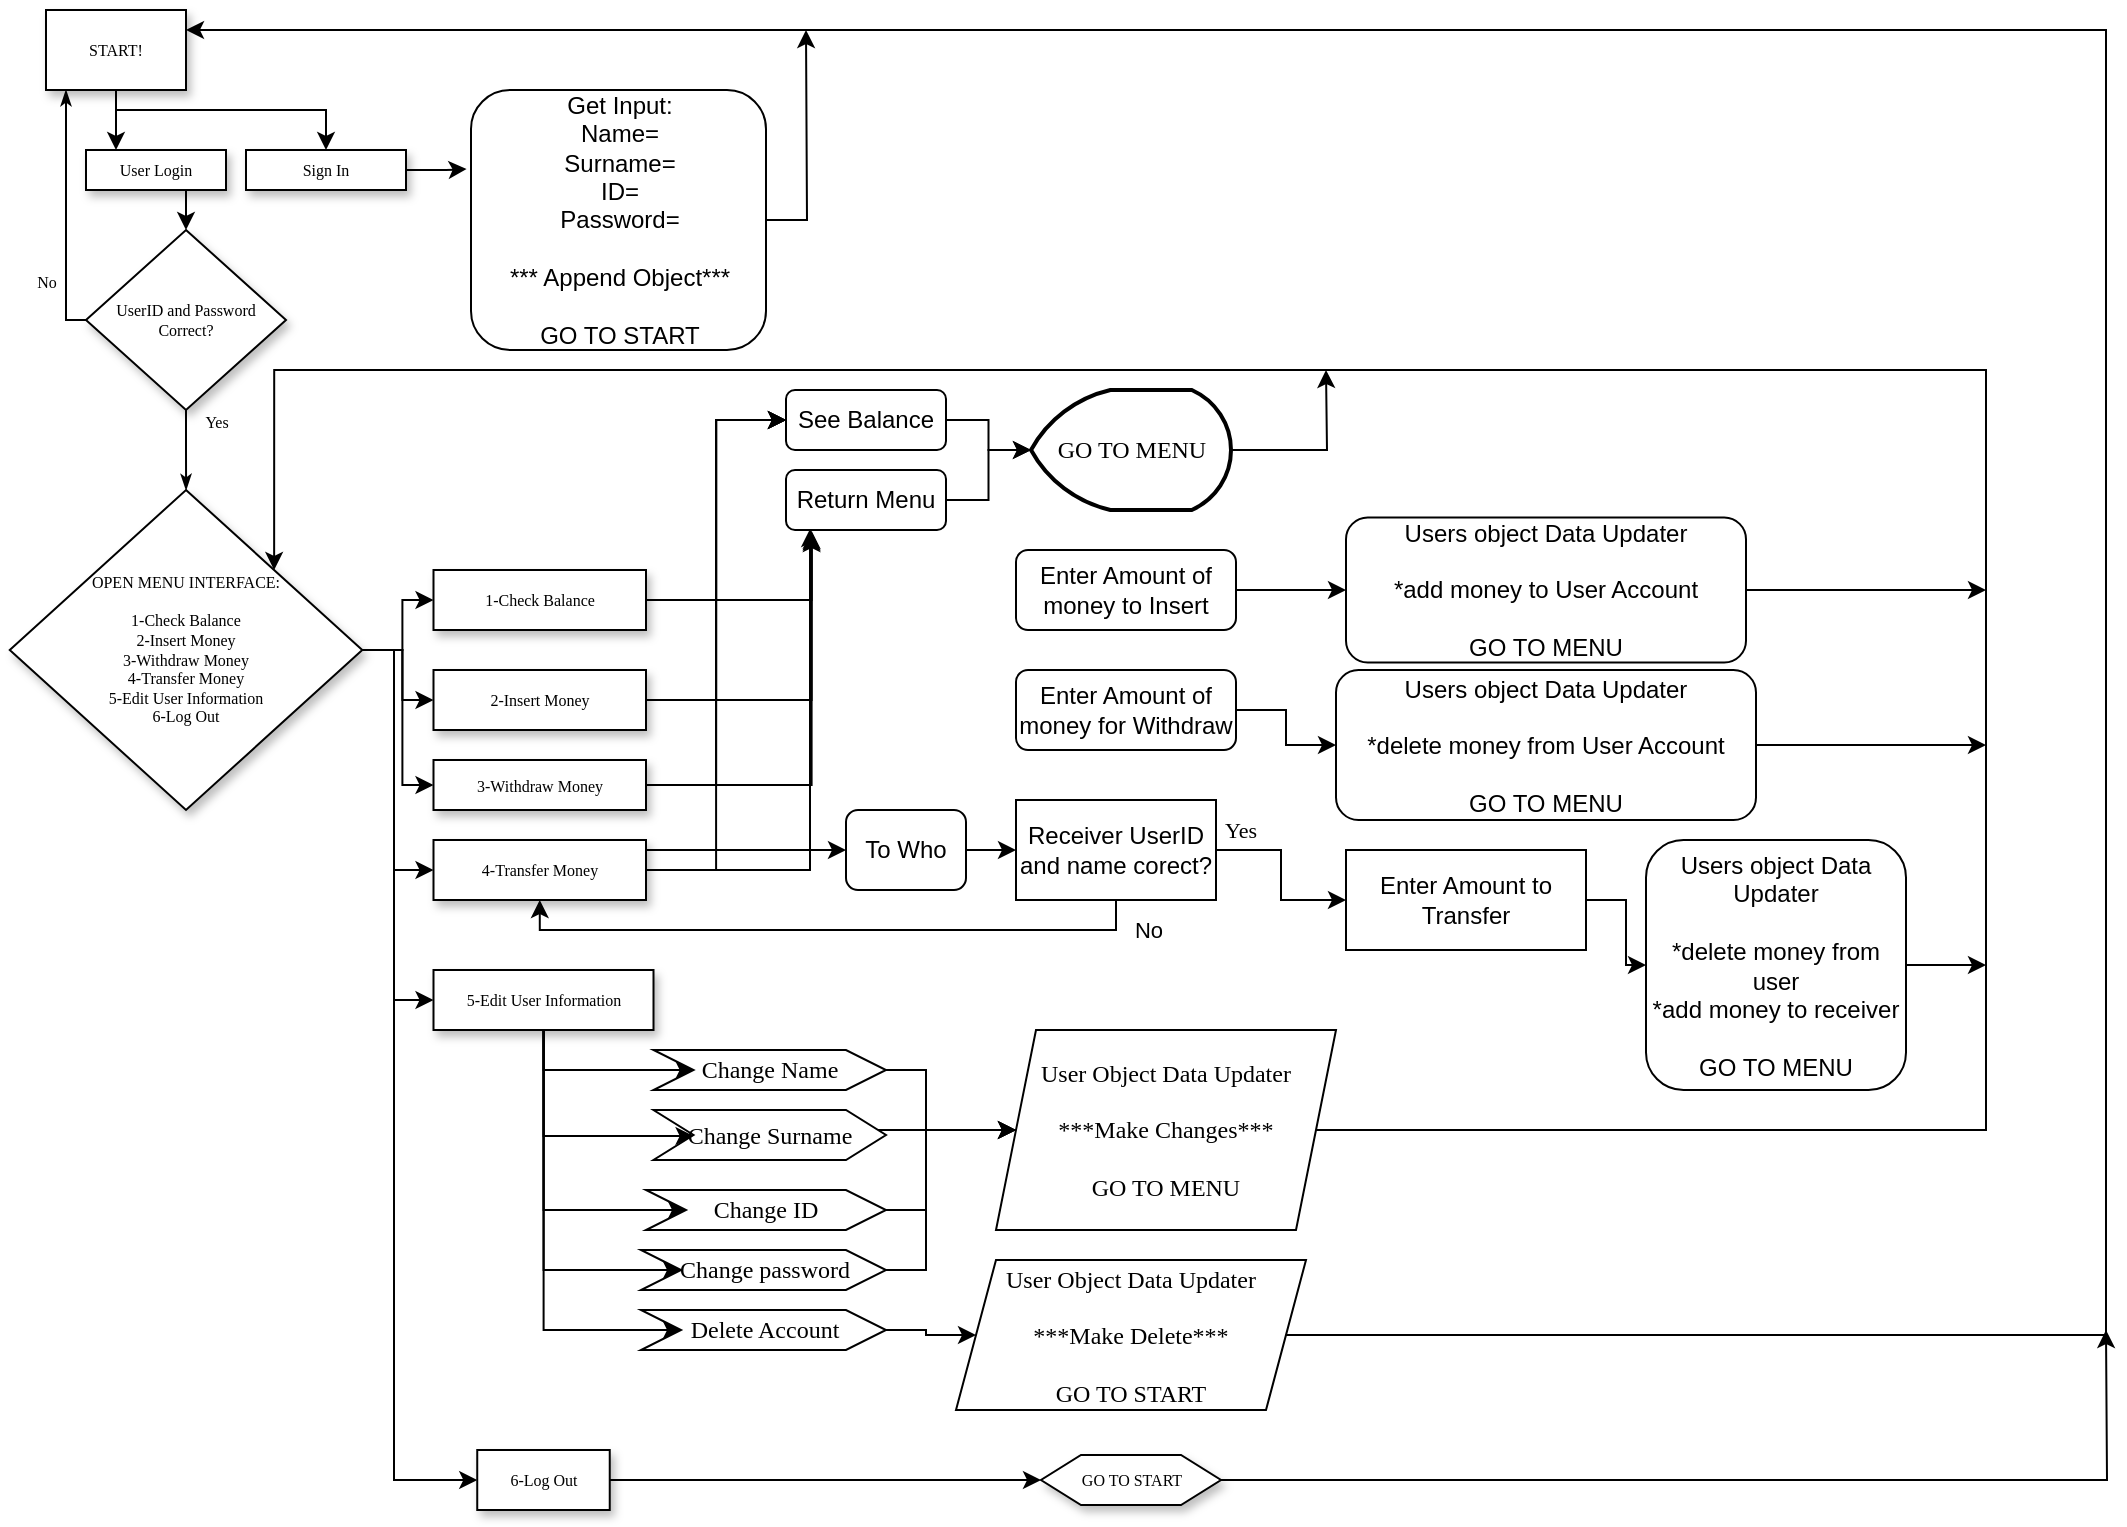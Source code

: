 <mxfile version="14.4.9" type="github"><diagram name="Page-1" id="edf60f1a-56cd-e834-aa8a-f176f3a09ee4"><mxGraphModel dx="1021" dy="447" grid="1" gridSize="10" guides="1" tooltips="1" connect="1" arrows="1" fold="1" page="1" pageScale="1" pageWidth="1100" pageHeight="850" background="#ffffff" math="0" shadow="0"><root><mxCell id="0"/><mxCell id="1" parent="0"/><mxCell id="NI_OE64ooF9KSunkWpmb-9" value="" style="edgeStyle=orthogonalEdgeStyle;rounded=0;orthogonalLoop=1;jettySize=auto;html=1;entryX=-0.015;entryY=0.304;entryDx=0;entryDy=0;entryPerimeter=0;" edge="1" parent="1" source="60e70716793133e9-4" target="NI_OE64ooF9KSunkWpmb-1"><mxGeometry relative="1" as="geometry"><mxPoint x="230" y="90" as="targetPoint"/></mxGeometry></mxCell><mxCell id="60e70716793133e9-4" value="Sign In" style="rounded=0;whiteSpace=wrap;html=1;shadow=1;labelBackgroundColor=none;strokeWidth=1;fontFamily=Verdana;fontSize=8;align=center;" parent="1" vertex="1"><mxGeometry x="120" y="80" width="80" height="20" as="geometry"/></mxCell><mxCell id="60e70716793133e9-33" value="Yes" style="edgeStyle=orthogonalEdgeStyle;rounded=0;html=1;labelBackgroundColor=none;startSize=5;endArrow=classicThin;endFill=1;endSize=5;jettySize=auto;orthogonalLoop=1;strokeWidth=1;fontFamily=Verdana;fontSize=8" parent="1" source="60e70716793133e9-5" target="60e70716793133e9-7" edge="1"><mxGeometry x="-0.712" y="15" relative="1" as="geometry"><mxPoint as="offset"/></mxGeometry></mxCell><mxCell id="60e70716793133e9-37" value="No" style="edgeStyle=orthogonalEdgeStyle;rounded=0;html=1;labelBackgroundColor=none;startSize=5;endArrow=classicThin;endFill=1;endSize=5;jettySize=auto;orthogonalLoop=1;strokeWidth=1;fontFamily=Verdana;fontSize=8;" parent="1" source="60e70716793133e9-5" target="9bFNuxdjmQAHWLrM7ZmA-5" edge="1"><mxGeometry x="-0.529" y="10" relative="1" as="geometry"><mxPoint as="offset"/><mxPoint x="50" y="42" as="targetPoint"/><Array as="points"><mxPoint x="30" y="165"/></Array></mxGeometry></mxCell><mxCell id="60e70716793133e9-5" value="UserID and Password Correct?" style="rhombus;whiteSpace=wrap;html=1;rounded=0;shadow=1;labelBackgroundColor=none;strokeWidth=1;fontFamily=Verdana;fontSize=8;align=center;" parent="1" vertex="1"><mxGeometry x="40" y="120" width="100" height="90" as="geometry"/></mxCell><mxCell id="NI_OE64ooF9KSunkWpmb-11" style="edgeStyle=orthogonalEdgeStyle;rounded=0;orthogonalLoop=1;jettySize=auto;html=1;entryX=0;entryY=0.5;entryDx=0;entryDy=0;" edge="1" parent="1" source="60e70716793133e9-7" target="9bFNuxdjmQAHWLrM7ZmA-14"><mxGeometry relative="1" as="geometry"/></mxCell><mxCell id="NI_OE64ooF9KSunkWpmb-18" style="edgeStyle=orthogonalEdgeStyle;rounded=0;orthogonalLoop=1;jettySize=auto;html=1;entryX=0;entryY=0.5;entryDx=0;entryDy=0;" edge="1" parent="1" source="60e70716793133e9-7" target="9bFNuxdjmQAHWLrM7ZmA-15"><mxGeometry relative="1" as="geometry"/></mxCell><mxCell id="NI_OE64ooF9KSunkWpmb-19" style="edgeStyle=orthogonalEdgeStyle;rounded=0;orthogonalLoop=1;jettySize=auto;html=1;entryX=0;entryY=0.5;entryDx=0;entryDy=0;" edge="1" parent="1" source="60e70716793133e9-7" target="9bFNuxdjmQAHWLrM7ZmA-16"><mxGeometry relative="1" as="geometry"/></mxCell><mxCell id="NI_OE64ooF9KSunkWpmb-22" style="edgeStyle=orthogonalEdgeStyle;rounded=0;orthogonalLoop=1;jettySize=auto;html=1;entryX=0;entryY=0.5;entryDx=0;entryDy=0;" edge="1" parent="1" source="60e70716793133e9-7" target="9bFNuxdjmQAHWLrM7ZmA-17"><mxGeometry relative="1" as="geometry"><Array as="points"><mxPoint x="194" y="330"/><mxPoint x="194" y="440"/></Array></mxGeometry></mxCell><mxCell id="NI_OE64ooF9KSunkWpmb-26" style="edgeStyle=orthogonalEdgeStyle;rounded=0;orthogonalLoop=1;jettySize=auto;html=1;entryX=0;entryY=0.5;entryDx=0;entryDy=0;" edge="1" parent="1" source="60e70716793133e9-7" target="9bFNuxdjmQAHWLrM7ZmA-18"><mxGeometry relative="1" as="geometry"><Array as="points"><mxPoint x="194" y="330"/><mxPoint x="194" y="505"/></Array></mxGeometry></mxCell><mxCell id="NI_OE64ooF9KSunkWpmb-43" style="edgeStyle=orthogonalEdgeStyle;rounded=0;orthogonalLoop=1;jettySize=auto;html=1;entryX=0;entryY=0.5;entryDx=0;entryDy=0;" edge="1" parent="1" source="60e70716793133e9-7" target="9bFNuxdjmQAHWLrM7ZmA-19"><mxGeometry relative="1" as="geometry"><Array as="points"><mxPoint x="194" y="330"/><mxPoint x="194" y="745"/></Array></mxGeometry></mxCell><mxCell id="60e70716793133e9-7" value="OPEN MENU INTERFACE:&lt;br&gt;&lt;br&gt;1-Check Balance&lt;br&gt;2-Insert Money&lt;br&gt;3-Withdraw Money&lt;br&gt;4-Transfer Money&lt;br&gt;5-Edit User Information&lt;br&gt;6-Log Out" style="rhombus;whiteSpace=wrap;html=1;rounded=0;shadow=1;labelBackgroundColor=none;strokeWidth=1;fontFamily=Verdana;fontSize=8;align=center;" parent="1" vertex="1"><mxGeometry x="1.88" y="250" width="176.25" height="160" as="geometry"/></mxCell><mxCell id="9bFNuxdjmQAHWLrM7ZmA-9" style="edgeStyle=orthogonalEdgeStyle;rounded=0;orthogonalLoop=1;jettySize=auto;html=1;entryX=0.5;entryY=0;entryDx=0;entryDy=0;" parent="1" source="9bFNuxdjmQAHWLrM7ZmA-4" target="60e70716793133e9-5" edge="1"><mxGeometry relative="1" as="geometry"><Array as="points"><mxPoint x="90" y="110"/><mxPoint x="90" y="110"/></Array></mxGeometry></mxCell><mxCell id="9bFNuxdjmQAHWLrM7ZmA-4" value="User Login" style="rounded=0;whiteSpace=wrap;html=1;shadow=1;labelBackgroundColor=none;strokeWidth=1;fontFamily=Verdana;fontSize=8;align=center;" parent="1" vertex="1"><mxGeometry x="40" y="80" width="70" height="20" as="geometry"/></mxCell><mxCell id="NI_OE64ooF9KSunkWpmb-6" value="" style="edgeStyle=orthogonalEdgeStyle;rounded=0;orthogonalLoop=1;jettySize=auto;html=1;" edge="1" parent="1" source="9bFNuxdjmQAHWLrM7ZmA-5" target="9bFNuxdjmQAHWLrM7ZmA-4"><mxGeometry relative="1" as="geometry"><Array as="points"><mxPoint x="55" y="70"/><mxPoint x="55" y="70"/></Array></mxGeometry></mxCell><mxCell id="NI_OE64ooF9KSunkWpmb-7" style="edgeStyle=orthogonalEdgeStyle;rounded=0;orthogonalLoop=1;jettySize=auto;html=1;entryX=0.5;entryY=0;entryDx=0;entryDy=0;" edge="1" parent="1" source="9bFNuxdjmQAHWLrM7ZmA-5" target="60e70716793133e9-4"><mxGeometry relative="1" as="geometry"><Array as="points"><mxPoint x="55" y="60"/><mxPoint x="160" y="60"/></Array></mxGeometry></mxCell><mxCell id="9bFNuxdjmQAHWLrM7ZmA-5" value="START!" style="rounded=0;whiteSpace=wrap;html=1;shadow=1;labelBackgroundColor=none;strokeWidth=1;fontFamily=Verdana;fontSize=8;align=center;" parent="1" vertex="1"><mxGeometry x="20" y="10" width="70" height="40" as="geometry"/></mxCell><mxCell id="NI_OE64ooF9KSunkWpmb-45" style="edgeStyle=orthogonalEdgeStyle;rounded=0;orthogonalLoop=1;jettySize=auto;html=1;entryX=0;entryY=0.5;entryDx=0;entryDy=0;" edge="1" parent="1" source="9bFNuxdjmQAHWLrM7ZmA-14" target="9bFNuxdjmQAHWLrM7ZmA-26"><mxGeometry relative="1" as="geometry"/></mxCell><mxCell id="NI_OE64ooF9KSunkWpmb-46" style="edgeStyle=orthogonalEdgeStyle;rounded=0;orthogonalLoop=1;jettySize=auto;html=1;entryX=0.16;entryY=1.039;entryDx=0;entryDy=0;entryPerimeter=0;" edge="1" parent="1" source="9bFNuxdjmQAHWLrM7ZmA-14" target="9bFNuxdjmQAHWLrM7ZmA-27"><mxGeometry relative="1" as="geometry"/></mxCell><mxCell id="9bFNuxdjmQAHWLrM7ZmA-14" value="1-Check Balance" style="rounded=0;whiteSpace=wrap;html=1;shadow=1;labelBackgroundColor=none;strokeWidth=1;fontFamily=Verdana;fontSize=8;align=center;" parent="1" vertex="1"><mxGeometry x="213.75" y="290" width="106.25" height="30" as="geometry"/></mxCell><mxCell id="NI_OE64ooF9KSunkWpmb-47" style="edgeStyle=orthogonalEdgeStyle;rounded=0;orthogonalLoop=1;jettySize=auto;html=1;entryX=0;entryY=0.5;entryDx=0;entryDy=0;" edge="1" parent="1" source="9bFNuxdjmQAHWLrM7ZmA-15" target="9bFNuxdjmQAHWLrM7ZmA-26"><mxGeometry relative="1" as="geometry"/></mxCell><mxCell id="NI_OE64ooF9KSunkWpmb-48" style="edgeStyle=orthogonalEdgeStyle;rounded=0;orthogonalLoop=1;jettySize=auto;html=1;entryX=0.16;entryY=1.011;entryDx=0;entryDy=0;entryPerimeter=0;" edge="1" parent="1" source="9bFNuxdjmQAHWLrM7ZmA-15" target="9bFNuxdjmQAHWLrM7ZmA-27"><mxGeometry relative="1" as="geometry"/></mxCell><mxCell id="9bFNuxdjmQAHWLrM7ZmA-15" value="2-Insert Money" style="rounded=0;whiteSpace=wrap;html=1;shadow=1;labelBackgroundColor=none;strokeWidth=1;fontFamily=Verdana;fontSize=8;align=center;" parent="1" vertex="1"><mxGeometry x="213.75" y="340" width="106.25" height="30" as="geometry"/></mxCell><mxCell id="NI_OE64ooF9KSunkWpmb-49" style="edgeStyle=orthogonalEdgeStyle;rounded=0;orthogonalLoop=1;jettySize=auto;html=1;entryX=0;entryY=0.5;entryDx=0;entryDy=0;" edge="1" parent="1" source="9bFNuxdjmQAHWLrM7ZmA-16" target="9bFNuxdjmQAHWLrM7ZmA-26"><mxGeometry relative="1" as="geometry"/></mxCell><mxCell id="NI_OE64ooF9KSunkWpmb-50" style="edgeStyle=orthogonalEdgeStyle;rounded=0;orthogonalLoop=1;jettySize=auto;html=1;entryX=0.16;entryY=1.067;entryDx=0;entryDy=0;entryPerimeter=0;" edge="1" parent="1" source="9bFNuxdjmQAHWLrM7ZmA-16" target="9bFNuxdjmQAHWLrM7ZmA-27"><mxGeometry relative="1" as="geometry"/></mxCell><mxCell id="9bFNuxdjmQAHWLrM7ZmA-16" value="3-Withdraw Money" style="rounded=0;whiteSpace=wrap;html=1;shadow=1;labelBackgroundColor=none;strokeWidth=1;fontFamily=Verdana;fontSize=8;align=center;" parent="1" vertex="1"><mxGeometry x="213.75" y="385" width="106.25" height="25" as="geometry"/></mxCell><mxCell id="9bFNuxdjmQAHWLrM7ZmA-46" style="edgeStyle=orthogonalEdgeStyle;rounded=0;orthogonalLoop=1;jettySize=auto;html=1;entryX=0;entryY=0.5;entryDx=0;entryDy=0;" parent="1" source="9bFNuxdjmQAHWLrM7ZmA-17" target="9bFNuxdjmQAHWLrM7ZmA-41" edge="1"><mxGeometry relative="1" as="geometry"><Array as="points"><mxPoint x="350" y="430"/><mxPoint x="350" y="430"/></Array></mxGeometry></mxCell><mxCell id="NI_OE64ooF9KSunkWpmb-51" style="edgeStyle=orthogonalEdgeStyle;rounded=0;orthogonalLoop=1;jettySize=auto;html=1;entryX=0;entryY=0.5;entryDx=0;entryDy=0;" edge="1" parent="1" source="9bFNuxdjmQAHWLrM7ZmA-17" target="9bFNuxdjmQAHWLrM7ZmA-26"><mxGeometry relative="1" as="geometry"/></mxCell><mxCell id="NI_OE64ooF9KSunkWpmb-52" style="edgeStyle=orthogonalEdgeStyle;rounded=0;orthogonalLoop=1;jettySize=auto;html=1;entryX=0.15;entryY=0.983;entryDx=0;entryDy=0;entryPerimeter=0;" edge="1" parent="1" source="9bFNuxdjmQAHWLrM7ZmA-17" target="9bFNuxdjmQAHWLrM7ZmA-27"><mxGeometry relative="1" as="geometry"/></mxCell><mxCell id="9bFNuxdjmQAHWLrM7ZmA-17" value="4-Transfer Money" style="rounded=0;whiteSpace=wrap;html=1;shadow=1;labelBackgroundColor=none;strokeWidth=1;fontFamily=Verdana;fontSize=8;align=center;" parent="1" vertex="1"><mxGeometry x="213.75" y="425" width="106.25" height="30" as="geometry"/></mxCell><mxCell id="NI_OE64ooF9KSunkWpmb-32" style="edgeStyle=orthogonalEdgeStyle;rounded=0;orthogonalLoop=1;jettySize=auto;html=1;entryX=0;entryY=0.5;entryDx=0;entryDy=0;" edge="1" parent="1" source="9bFNuxdjmQAHWLrM7ZmA-18" target="9bFNuxdjmQAHWLrM7ZmA-59"><mxGeometry relative="1" as="geometry"><Array as="points"><mxPoint x="269" y="573"/><mxPoint x="344" y="573"/></Array></mxGeometry></mxCell><mxCell id="NI_OE64ooF9KSunkWpmb-33" style="edgeStyle=orthogonalEdgeStyle;rounded=0;orthogonalLoop=1;jettySize=auto;html=1;entryX=0;entryY=0.5;entryDx=0;entryDy=0;" edge="1" parent="1" source="9bFNuxdjmQAHWLrM7ZmA-18" target="9bFNuxdjmQAHWLrM7ZmA-57"><mxGeometry relative="1" as="geometry"/></mxCell><mxCell id="NI_OE64ooF9KSunkWpmb-34" style="edgeStyle=orthogonalEdgeStyle;rounded=0;orthogonalLoop=1;jettySize=auto;html=1;entryX=0;entryY=0.5;entryDx=0;entryDy=0;" edge="1" parent="1" source="9bFNuxdjmQAHWLrM7ZmA-18" target="9bFNuxdjmQAHWLrM7ZmA-60"><mxGeometry relative="1" as="geometry"><Array as="points"><mxPoint x="269" y="610"/></Array></mxGeometry></mxCell><mxCell id="NI_OE64ooF9KSunkWpmb-35" style="edgeStyle=orthogonalEdgeStyle;rounded=0;orthogonalLoop=1;jettySize=auto;html=1;entryX=0;entryY=0.5;entryDx=0;entryDy=0;" edge="1" parent="1" source="9bFNuxdjmQAHWLrM7ZmA-18" target="9bFNuxdjmQAHWLrM7ZmA-61"><mxGeometry relative="1" as="geometry"><Array as="points"><mxPoint x="269" y="640"/></Array></mxGeometry></mxCell><mxCell id="NI_OE64ooF9KSunkWpmb-36" style="edgeStyle=orthogonalEdgeStyle;rounded=0;orthogonalLoop=1;jettySize=auto;html=1;entryX=0;entryY=0.5;entryDx=0;entryDy=0;" edge="1" parent="1" source="9bFNuxdjmQAHWLrM7ZmA-18" target="9bFNuxdjmQAHWLrM7ZmA-64"><mxGeometry relative="1" as="geometry"><Array as="points"><mxPoint x="269" y="670"/></Array></mxGeometry></mxCell><mxCell id="9bFNuxdjmQAHWLrM7ZmA-18" value="5-Edit User Information" style="rounded=0;whiteSpace=wrap;html=1;shadow=1;labelBackgroundColor=none;strokeWidth=1;fontFamily=Verdana;fontSize=8;align=center;" parent="1" vertex="1"><mxGeometry x="213.75" y="490" width="110" height="30" as="geometry"/></mxCell><mxCell id="NI_OE64ooF9KSunkWpmb-44" value="" style="edgeStyle=orthogonalEdgeStyle;rounded=0;orthogonalLoop=1;jettySize=auto;html=1;" edge="1" parent="1" source="9bFNuxdjmQAHWLrM7ZmA-19" target="9bFNuxdjmQAHWLrM7ZmA-77"><mxGeometry relative="1" as="geometry"/></mxCell><mxCell id="9bFNuxdjmQAHWLrM7ZmA-19" value="6-Log Out" style="rounded=0;whiteSpace=wrap;html=1;shadow=1;labelBackgroundColor=none;strokeWidth=1;fontFamily=Verdana;fontSize=8;align=center;" parent="1" vertex="1"><mxGeometry x="235.62" y="730" width="66.25" height="30" as="geometry"/></mxCell><mxCell id="NI_OE64ooF9KSunkWpmb-53" style="edgeStyle=orthogonalEdgeStyle;rounded=0;orthogonalLoop=1;jettySize=auto;html=1;entryX=0;entryY=0.5;entryDx=0;entryDy=0;entryPerimeter=0;" edge="1" parent="1" source="9bFNuxdjmQAHWLrM7ZmA-26" target="9bFNuxdjmQAHWLrM7ZmA-102"><mxGeometry relative="1" as="geometry"/></mxCell><mxCell id="9bFNuxdjmQAHWLrM7ZmA-26" value="See Balance" style="rounded=1;whiteSpace=wrap;html=1;" parent="1" vertex="1"><mxGeometry x="390" y="200" width="80" height="30" as="geometry"/></mxCell><mxCell id="NI_OE64ooF9KSunkWpmb-54" style="edgeStyle=orthogonalEdgeStyle;rounded=0;orthogonalLoop=1;jettySize=auto;html=1;entryX=0;entryY=0.5;entryDx=0;entryDy=0;entryPerimeter=0;" edge="1" parent="1" source="9bFNuxdjmQAHWLrM7ZmA-27" target="9bFNuxdjmQAHWLrM7ZmA-102"><mxGeometry relative="1" as="geometry"/></mxCell><mxCell id="9bFNuxdjmQAHWLrM7ZmA-27" value="Return Menu" style="rounded=1;whiteSpace=wrap;html=1;" parent="1" vertex="1"><mxGeometry x="390" y="240" width="80" height="30" as="geometry"/></mxCell><mxCell id="9bFNuxdjmQAHWLrM7ZmA-93" style="edgeStyle=orthogonalEdgeStyle;rounded=0;orthogonalLoop=1;jettySize=auto;html=1;entryX=0;entryY=0.5;entryDx=0;entryDy=0;fontFamily=Times New Roman;" parent="1" source="9bFNuxdjmQAHWLrM7ZmA-34" target="9bFNuxdjmQAHWLrM7ZmA-92" edge="1"><mxGeometry relative="1" as="geometry"/></mxCell><mxCell id="9bFNuxdjmQAHWLrM7ZmA-47" style="edgeStyle=orthogonalEdgeStyle;rounded=0;orthogonalLoop=1;jettySize=auto;html=1;entryX=0;entryY=0.5;entryDx=0;entryDy=0;" parent="1" source="9bFNuxdjmQAHWLrM7ZmA-41" target="9bFNuxdjmQAHWLrM7ZmA-43" edge="1"><mxGeometry relative="1" as="geometry"/></mxCell><mxCell id="9bFNuxdjmQAHWLrM7ZmA-41" value="To Who" style="rounded=1;whiteSpace=wrap;html=1;" parent="1" vertex="1"><mxGeometry x="420" y="410" width="60" height="40" as="geometry"/></mxCell><mxCell id="NI_OE64ooF9KSunkWpmb-62" style="edgeStyle=orthogonalEdgeStyle;rounded=0;orthogonalLoop=1;jettySize=auto;html=1;" edge="1" parent="1" source="9bFNuxdjmQAHWLrM7ZmA-42"><mxGeometry relative="1" as="geometry"><mxPoint x="990" y="487.5" as="targetPoint"/></mxGeometry></mxCell><mxCell id="9bFNuxdjmQAHWLrM7ZmA-42" value="Users object Data Updater&lt;br&gt;&lt;br&gt;*delete money from user&lt;br&gt;*add money to receiver&lt;br&gt;&lt;br&gt;GO TO MENU" style="rounded=1;whiteSpace=wrap;html=1;" parent="1" vertex="1"><mxGeometry x="820" y="425" width="130" height="125" as="geometry"/></mxCell><mxCell id="9bFNuxdjmQAHWLrM7ZmA-48" value="Yes" style="edgeStyle=orthogonalEdgeStyle;rounded=0;orthogonalLoop=1;jettySize=auto;html=1;entryX=0;entryY=0.5;entryDx=0;entryDy=0;fontFamily=Times New Roman;" parent="1" source="9bFNuxdjmQAHWLrM7ZmA-43" target="9bFNuxdjmQAHWLrM7ZmA-44" edge="1"><mxGeometry x="-0.739" y="10" relative="1" as="geometry"><mxPoint as="offset"/></mxGeometry></mxCell><mxCell id="NI_OE64ooF9KSunkWpmb-27" value="No" style="edgeStyle=orthogonalEdgeStyle;rounded=0;orthogonalLoop=1;jettySize=auto;html=1;entryX=0.5;entryY=1;entryDx=0;entryDy=0;" edge="1" parent="1" source="9bFNuxdjmQAHWLrM7ZmA-43" target="9bFNuxdjmQAHWLrM7ZmA-17"><mxGeometry x="-0.906" y="-15" relative="1" as="geometry"><Array as="points"><mxPoint x="555" y="470"/><mxPoint x="267" y="470"/></Array><mxPoint x="16" y="15" as="offset"/></mxGeometry></mxCell><mxCell id="9bFNuxdjmQAHWLrM7ZmA-43" value="Receiver UserID and name corect?" style="rounded=1;whiteSpace=wrap;html=1;arcSize=0;" parent="1" vertex="1"><mxGeometry x="505" y="405" width="100" height="50" as="geometry"/></mxCell><mxCell id="9bFNuxdjmQAHWLrM7ZmA-54" style="edgeStyle=orthogonalEdgeStyle;rounded=0;orthogonalLoop=1;jettySize=auto;html=1;fontFamily=Times New Roman;entryX=0;entryY=0.5;entryDx=0;entryDy=0;" parent="1" source="9bFNuxdjmQAHWLrM7ZmA-44" target="9bFNuxdjmQAHWLrM7ZmA-42" edge="1"><mxGeometry relative="1" as="geometry"><mxPoint x="1060" y="930" as="targetPoint"/></mxGeometry></mxCell><mxCell id="9bFNuxdjmQAHWLrM7ZmA-44" value="Enter Amount to Transfer" style="rounded=1;whiteSpace=wrap;html=1;arcSize=0;" parent="1" vertex="1"><mxGeometry x="670" y="430" width="120" height="50" as="geometry"/></mxCell><mxCell id="NI_OE64ooF9KSunkWpmb-40" style="edgeStyle=orthogonalEdgeStyle;rounded=0;orthogonalLoop=1;jettySize=auto;html=1;entryX=0;entryY=0.5;entryDx=0;entryDy=0;" edge="1" parent="1" source="9bFNuxdjmQAHWLrM7ZmA-57" target="9bFNuxdjmQAHWLrM7ZmA-69"><mxGeometry relative="1" as="geometry"><Array as="points"><mxPoint x="460" y="540"/><mxPoint x="460" y="570"/></Array></mxGeometry></mxCell><mxCell id="9bFNuxdjmQAHWLrM7ZmA-57" value="Change Name" style="shape=step;perimeter=stepPerimeter;whiteSpace=wrap;html=1;fixedSize=1;fontFamily=Times New Roman;" parent="1" vertex="1"><mxGeometry x="323.75" y="530" width="116.25" height="20" as="geometry"/></mxCell><mxCell id="NI_OE64ooF9KSunkWpmb-39" style="edgeStyle=orthogonalEdgeStyle;rounded=0;orthogonalLoop=1;jettySize=auto;html=1;" edge="1" parent="1" source="9bFNuxdjmQAHWLrM7ZmA-59"><mxGeometry relative="1" as="geometry"><mxPoint x="510" y="580" as="targetPoint"/><Array as="points"><mxPoint x="510" y="570"/></Array></mxGeometry></mxCell><mxCell id="9bFNuxdjmQAHWLrM7ZmA-59" value="Change Surname" style="shape=step;perimeter=stepPerimeter;whiteSpace=wrap;html=1;fixedSize=1;fontFamily=Times New Roman;" parent="1" vertex="1"><mxGeometry x="323.75" y="560" width="116.25" height="25" as="geometry"/></mxCell><mxCell id="9bFNuxdjmQAHWLrM7ZmA-76" style="edgeStyle=orthogonalEdgeStyle;rounded=0;orthogonalLoop=1;jettySize=auto;html=1;fontFamily=Times New Roman;" parent="1" source="9bFNuxdjmQAHWLrM7ZmA-64" target="9bFNuxdjmQAHWLrM7ZmA-75" edge="1"><mxGeometry relative="1" as="geometry"/></mxCell><mxCell id="9bFNuxdjmQAHWLrM7ZmA-95" style="edgeStyle=orthogonalEdgeStyle;rounded=0;orthogonalLoop=1;jettySize=auto;html=1;entryX=0;entryY=0.5;entryDx=0;entryDy=0;fontFamily=Times New Roman;" parent="1" source="9bFNuxdjmQAHWLrM7ZmA-68" target="9bFNuxdjmQAHWLrM7ZmA-94" edge="1"><mxGeometry relative="1" as="geometry"/></mxCell><mxCell id="9bFNuxdjmQAHWLrM7ZmA-68" value="Enter Amount of money for Withdraw" style="rounded=1;whiteSpace=wrap;html=1;" parent="1" vertex="1"><mxGeometry x="505" y="340" width="110" height="40" as="geometry"/></mxCell><mxCell id="NI_OE64ooF9KSunkWpmb-61" style="edgeStyle=orthogonalEdgeStyle;rounded=0;orthogonalLoop=1;jettySize=auto;html=1;entryX=1;entryY=0;entryDx=0;entryDy=0;" edge="1" parent="1" source="9bFNuxdjmQAHWLrM7ZmA-69" target="60e70716793133e9-7"><mxGeometry relative="1" as="geometry"><mxPoint x="950" y="120" as="targetPoint"/><Array as="points"><mxPoint x="990" y="570"/><mxPoint x="990" y="190"/><mxPoint x="134" y="190"/></Array></mxGeometry></mxCell><mxCell id="9bFNuxdjmQAHWLrM7ZmA-69" value="User Object Data Updater&lt;br&gt;&lt;br&gt;***Make Changes***&lt;br&gt;&lt;br&gt;GO TO MENU" style="shape=parallelogram;perimeter=parallelogramPerimeter;whiteSpace=wrap;html=1;fixedSize=1;fontFamily=Times New Roman;" parent="1" vertex="1"><mxGeometry x="495" y="520" width="170" height="100" as="geometry"/></mxCell><mxCell id="NI_OE64ooF9KSunkWpmb-55" style="edgeStyle=orthogonalEdgeStyle;rounded=0;orthogonalLoop=1;jettySize=auto;html=1;entryX=1;entryY=0.25;entryDx=0;entryDy=0;" edge="1" parent="1" source="9bFNuxdjmQAHWLrM7ZmA-75" target="9bFNuxdjmQAHWLrM7ZmA-5"><mxGeometry relative="1" as="geometry"><mxPoint x="170" y="30" as="targetPoint"/><Array as="points"><mxPoint x="1050" y="672"/><mxPoint x="1050" y="20"/></Array></mxGeometry></mxCell><mxCell id="9bFNuxdjmQAHWLrM7ZmA-75" value="User Object Data Updater&lt;br&gt;&lt;br&gt;***Make Delete***&lt;br&gt;&lt;br&gt;GO TO START" style="shape=parallelogram;perimeter=parallelogramPerimeter;whiteSpace=wrap;html=1;fixedSize=1;fontFamily=Times New Roman;" parent="1" vertex="1"><mxGeometry x="475" y="635" width="175" height="75" as="geometry"/></mxCell><mxCell id="NI_OE64ooF9KSunkWpmb-66" style="edgeStyle=orthogonalEdgeStyle;rounded=0;orthogonalLoop=1;jettySize=auto;html=1;" edge="1" parent="1" source="9bFNuxdjmQAHWLrM7ZmA-77"><mxGeometry relative="1" as="geometry"><mxPoint x="1050" y="670" as="targetPoint"/></mxGeometry></mxCell><mxCell id="9bFNuxdjmQAHWLrM7ZmA-77" value="GO TO START" style="shape=hexagon;perimeter=hexagonPerimeter2;whiteSpace=wrap;html=1;fixedSize=1;rounded=0;shadow=1;fontFamily=Verdana;fontSize=8;strokeWidth=1;" parent="1" vertex="1"><mxGeometry x="517.5" y="732.5" width="90" height="25" as="geometry"/></mxCell><mxCell id="NI_OE64ooF9KSunkWpmb-64" style="edgeStyle=orthogonalEdgeStyle;rounded=0;orthogonalLoop=1;jettySize=auto;html=1;" edge="1" parent="1" source="9bFNuxdjmQAHWLrM7ZmA-92"><mxGeometry relative="1" as="geometry"><mxPoint x="990" y="300" as="targetPoint"/></mxGeometry></mxCell><mxCell id="9bFNuxdjmQAHWLrM7ZmA-92" value="Users object Data Updater&lt;br&gt;&lt;br&gt;*add money to User Account&lt;br&gt;&lt;br&gt;GO TO MENU" style="rounded=1;whiteSpace=wrap;html=1;" parent="1" vertex="1"><mxGeometry x="670" y="263.75" width="200" height="72.5" as="geometry"/></mxCell><mxCell id="NI_OE64ooF9KSunkWpmb-63" style="edgeStyle=orthogonalEdgeStyle;rounded=0;orthogonalLoop=1;jettySize=auto;html=1;" edge="1" parent="1" source="9bFNuxdjmQAHWLrM7ZmA-94"><mxGeometry relative="1" as="geometry"><mxPoint x="990" y="377.5" as="targetPoint"/></mxGeometry></mxCell><mxCell id="9bFNuxdjmQAHWLrM7ZmA-94" value="Users object Data Updater&lt;br&gt;&lt;br&gt;*delete money from User Account&lt;br&gt;&lt;br&gt;GO TO MENU" style="rounded=1;whiteSpace=wrap;html=1;" parent="1" vertex="1"><mxGeometry x="665" y="340" width="210" height="75" as="geometry"/></mxCell><mxCell id="NI_OE64ooF9KSunkWpmb-65" style="edgeStyle=orthogonalEdgeStyle;rounded=0;orthogonalLoop=1;jettySize=auto;html=1;" edge="1" parent="1" source="9bFNuxdjmQAHWLrM7ZmA-102"><mxGeometry relative="1" as="geometry"><mxPoint x="660" y="190" as="targetPoint"/></mxGeometry></mxCell><mxCell id="9bFNuxdjmQAHWLrM7ZmA-102" value="GO TO MENU" style="strokeWidth=2;html=1;shape=mxgraph.flowchart.display;whiteSpace=wrap;fontFamily=Times New Roman;" parent="1" vertex="1"><mxGeometry x="512.5" y="200" width="100" height="60" as="geometry"/></mxCell><mxCell id="NI_OE64ooF9KSunkWpmb-10" style="edgeStyle=orthogonalEdgeStyle;rounded=0;orthogonalLoop=1;jettySize=auto;html=1;" edge="1" parent="1" source="NI_OE64ooF9KSunkWpmb-1"><mxGeometry relative="1" as="geometry"><mxPoint x="400" y="20" as="targetPoint"/></mxGeometry></mxCell><mxCell id="NI_OE64ooF9KSunkWpmb-1" value="Get Input:&lt;br&gt;Name=&lt;br&gt;Surname=&lt;br&gt;ID=&lt;br&gt;Password=&lt;br&gt;&lt;br&gt;*** Append Object***&lt;br&gt;&lt;br&gt;GO TO START" style="rounded=1;whiteSpace=wrap;html=1;" vertex="1" parent="1"><mxGeometry x="232.5" y="50" width="147.5" height="130" as="geometry"/></mxCell><mxCell id="9bFNuxdjmQAHWLrM7ZmA-34" value="Enter Amount of money to Insert" style="rounded=1;whiteSpace=wrap;html=1;" parent="1" vertex="1"><mxGeometry x="505" y="280" width="110" height="40" as="geometry"/></mxCell><mxCell id="NI_OE64ooF9KSunkWpmb-38" style="edgeStyle=orthogonalEdgeStyle;rounded=0;orthogonalLoop=1;jettySize=auto;html=1;entryX=0;entryY=0.5;entryDx=0;entryDy=0;" edge="1" parent="1" source="9bFNuxdjmQAHWLrM7ZmA-60" target="9bFNuxdjmQAHWLrM7ZmA-69"><mxGeometry relative="1" as="geometry"><mxPoint x="460" y="580" as="targetPoint"/><Array as="points"><mxPoint x="460" y="610"/><mxPoint x="460" y="570"/></Array></mxGeometry></mxCell><mxCell id="9bFNuxdjmQAHWLrM7ZmA-60" value="Change ID" style="shape=step;perimeter=stepPerimeter;whiteSpace=wrap;html=1;fixedSize=1;fontFamily=Times New Roman;" parent="1" vertex="1"><mxGeometry x="320" y="600" width="120" height="20" as="geometry"/></mxCell><mxCell id="NI_OE64ooF9KSunkWpmb-37" style="edgeStyle=orthogonalEdgeStyle;rounded=0;orthogonalLoop=1;jettySize=auto;html=1;entryX=0;entryY=0.5;entryDx=0;entryDy=0;" edge="1" parent="1" source="9bFNuxdjmQAHWLrM7ZmA-61" target="9bFNuxdjmQAHWLrM7ZmA-69"><mxGeometry relative="1" as="geometry"><Array as="points"><mxPoint x="460" y="640"/><mxPoint x="460" y="570"/></Array></mxGeometry></mxCell><mxCell id="9bFNuxdjmQAHWLrM7ZmA-61" value="Change password" style="shape=step;perimeter=stepPerimeter;whiteSpace=wrap;html=1;fixedSize=1;fontFamily=Times New Roman;" parent="1" vertex="1"><mxGeometry x="317.5" y="630" width="122.5" height="20" as="geometry"/></mxCell><mxCell id="9bFNuxdjmQAHWLrM7ZmA-64" value="Delete Account" style="shape=step;perimeter=stepPerimeter;whiteSpace=wrap;html=1;fixedSize=1;fontFamily=Times New Roman;" parent="1" vertex="1"><mxGeometry x="317.5" y="660" width="122.5" height="20" as="geometry"/></mxCell></root></mxGraphModel></diagram></mxfile>